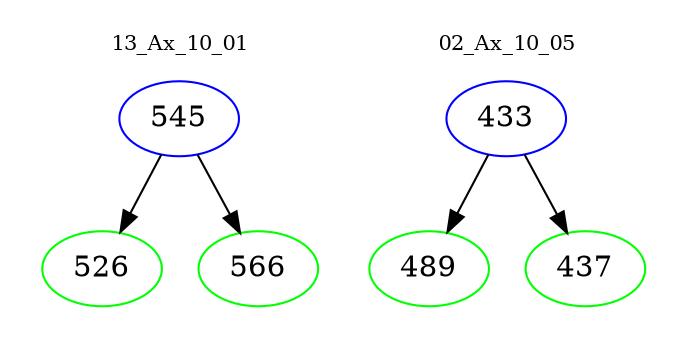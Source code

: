 digraph{
subgraph cluster_0 {
color = white
label = "13_Ax_10_01";
fontsize=10;
T0_545 [label="545", color="blue"]
T0_545 -> T0_526 [color="black"]
T0_526 [label="526", color="green"]
T0_545 -> T0_566 [color="black"]
T0_566 [label="566", color="green"]
}
subgraph cluster_1 {
color = white
label = "02_Ax_10_05";
fontsize=10;
T1_433 [label="433", color="blue"]
T1_433 -> T1_489 [color="black"]
T1_489 [label="489", color="green"]
T1_433 -> T1_437 [color="black"]
T1_437 [label="437", color="green"]
}
}
